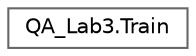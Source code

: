 digraph "Иерархия классов. Графический вид."
{
 // LATEX_PDF_SIZE
  bgcolor="transparent";
  edge [fontname=Helvetica,fontsize=10,labelfontname=Helvetica,labelfontsize=10];
  node [fontname=Helvetica,fontsize=10,shape=box,height=0.2,width=0.4];
  rankdir="LR";
  Node0 [label="QA_Lab3.Train",height=0.2,width=0.4,color="grey40", fillcolor="white", style="filled",URL="$class_q_a___lab3_1_1_train.html",tooltip="Класс поезда"];
}
